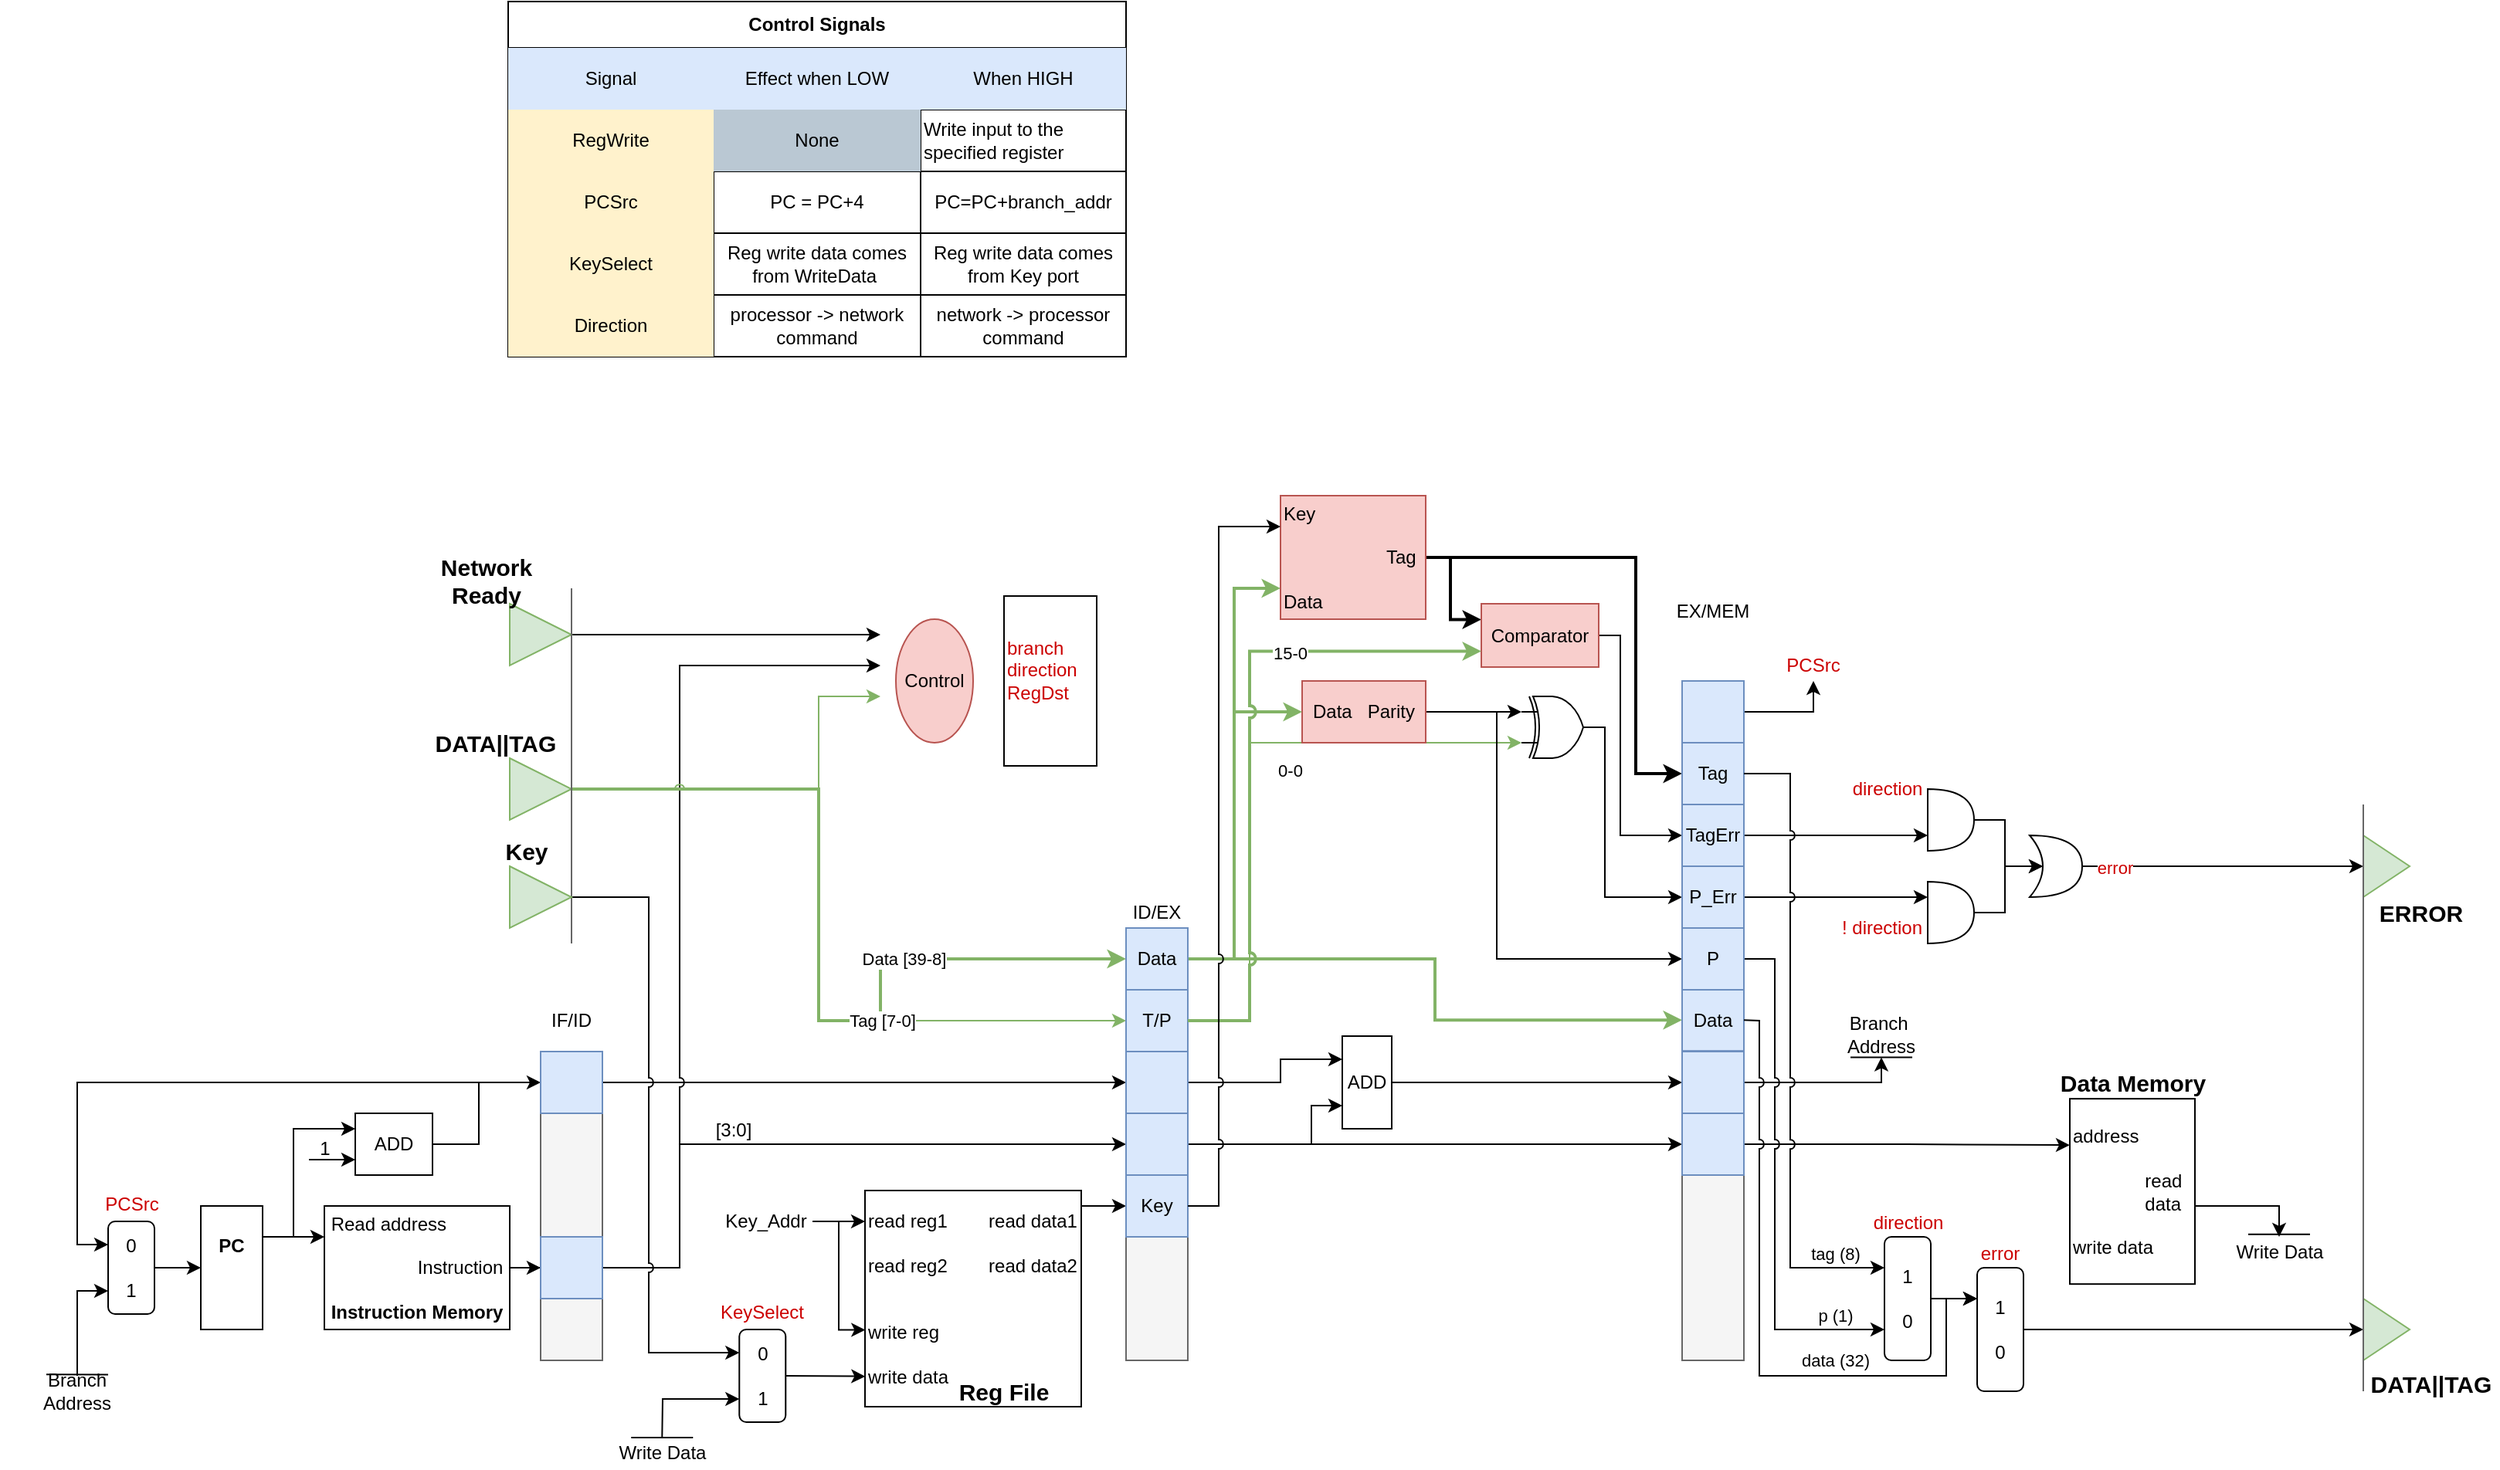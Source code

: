 <mxfile version="14.6.1" type="device"><diagram name="Page-1" id="74e2e168-ea6b-b213-b513-2b3c1d86103e"><mxGraphModel dx="2434" dy="1140" grid="1" gridSize="10" guides="1" tooltips="1" connect="1" arrows="1" fold="1" page="1" pageScale="1" pageWidth="1654" pageHeight="1169" background="#ffffff" math="0" shadow="0"><root><mxCell id="0"/><mxCell id="1" parent="0"/><mxCell id="Qz7bdWwAVYigRdBkFdGd-472" value="" style="rounded=0;whiteSpace=wrap;html=1;fillColor=#f5f5f5;strokeColor=#666666;fontColor=#333333;" parent="1" vertex="1"><mxGeometry x="-561" y="560" width="40" height="440" as="geometry"/></mxCell><mxCell id="Qz7bdWwAVYigRdBkFdGd-471" value="" style="rounded=0;whiteSpace=wrap;html=1;fillColor=#f5f5f5;strokeColor=#666666;fontColor=#333333;" parent="1" vertex="1"><mxGeometry x="-921" y="720" width="40" height="280" as="geometry"/></mxCell><mxCell id="6q1xAT7e-KM2-TRKY-lN-80" value="" style="endArrow=classic;html=1;entryX=0;entryY=0.75;entryDx=0;entryDy=0;rounded=0;exitX=1;exitY=0.5;exitDx=0;exitDy=0;jumpStyle=arc;edgeStyle=elbowEdgeStyle;" parent="1" source="Qz7bdWwAVYigRdBkFdGd-11" target="Qz7bdWwAVYigRdBkFdGd-64" edge="1"><mxGeometry width="50" height="50" relative="1" as="geometry"><mxPoint x="-900.08" y="1049.52" as="sourcePoint"/><mxPoint x="-498.882" y="500.92" as="targetPoint"/><Array as="points"><mxPoint x="-801" y="840"/></Array></mxGeometry></mxCell><mxCell id="Qz7bdWwAVYigRdBkFdGd-123" style="edgeStyle=none;rounded=0;jumpStyle=none;orthogonalLoop=1;jettySize=auto;html=1;entryX=0;entryY=0.5;entryDx=0;entryDy=0;strokeWidth=1;" parent="1" source="Qz7bdWwAVYigRdBkFdGd-11" target="Qz7bdWwAVYigRdBkFdGd-15" edge="1"><mxGeometry relative="1" as="geometry"><mxPoint x="-721" y="860" as="targetPoint"/></mxGeometry></mxCell><mxCell id="Qz7bdWwAVYigRdBkFdGd-122" style="edgeStyle=elbowEdgeStyle;rounded=0;jumpStyle=arc;orthogonalLoop=1;jettySize=auto;html=1;entryX=0;entryY=0.5;entryDx=0;entryDy=0;strokeWidth=2;exitX=1;exitY=0.5;exitDx=0;exitDy=0;fillColor=#d5e8d4;strokeColor=#82b366;" parent="1" source="Qz7bdWwAVYigRdBkFdGd-69" target="Qz7bdWwAVYigRdBkFdGd-121" edge="1"><mxGeometry relative="1" as="geometry"><Array as="points"><mxPoint x="-721" y="760"/></Array></mxGeometry></mxCell><mxCell id="Qz7bdWwAVYigRdBkFdGd-112" value="" style="rounded=0;whiteSpace=wrap;html=1;fillColor=#f5f5f5;strokeColor=#666666;fontColor=#333333;" parent="1" vertex="1"><mxGeometry x="-1300" y="800" width="40" height="200" as="geometry"/></mxCell><mxCell id="Qz7bdWwAVYigRdBkFdGd-50" style="rounded=0;orthogonalLoop=1;jettySize=auto;html=1;strokeWidth=1;entryX=0;entryY=0.75;entryDx=0;entryDy=0;entryPerimeter=0;edgeStyle=elbowEdgeStyle;exitX=1;exitY=0.5;exitDx=0;exitDy=0;fillColor=#d5e8d4;strokeColor=#82b366;" parent="1" source="Qz7bdWwAVYigRdBkFdGd-68" target="X4M5kiGfj8G9DCbS5m-O-1" edge="1"><mxGeometry relative="1" as="geometry"><mxPoint x="-901" y="540" as="sourcePoint"/><mxPoint x="-671" y="680" as="targetPoint"/><Array as="points"><mxPoint x="-841" y="710"/><mxPoint x="-781" y="710"/></Array></mxGeometry></mxCell><mxCell id="Qz7bdWwAVYigRdBkFdGd-59" value="0-0" style="edgeLabel;html=1;align=center;verticalAlign=middle;resizable=0;points=[];" parent="Qz7bdWwAVYigRdBkFdGd-50" vertex="1" connectable="0"><mxGeometry x="-0.06" y="-1" relative="1" as="geometry"><mxPoint x="25" y="-16" as="offset"/></mxGeometry></mxCell><mxCell id="6q1xAT7e-KM2-TRKY-lN-1" value="&lt;b&gt;PC&lt;br&gt;&lt;/b&gt;&lt;br&gt;&lt;br&gt;" style="rounded=0;whiteSpace=wrap;html=1;" parent="1" vertex="1"><mxGeometry x="-1520" y="900" width="40" height="80" as="geometry"/></mxCell><mxCell id="OQF8yWpYjCovLzbitYyB-6" style="edgeStyle=orthogonalEdgeStyle;rounded=0;orthogonalLoop=1;jettySize=auto;html=1;entryX=0;entryY=0.5;entryDx=0;entryDy=0;" parent="1" source="6q1xAT7e-KM2-TRKY-lN-2" target="Qz7bdWwAVYigRdBkFdGd-5" edge="1"><mxGeometry relative="1" as="geometry"><mxPoint x="-1320" y="950" as="targetPoint"/></mxGeometry></mxCell><mxCell id="6q1xAT7e-KM2-TRKY-lN-2" value="&lt;div style=&quot;text-align: left&quot;&gt;&lt;span&gt;Read address&lt;/span&gt;&lt;/div&gt;&lt;div style=&quot;text-align: left&quot;&gt;&lt;br&gt;&lt;/div&gt;&lt;div style=&quot;text-align: right&quot;&gt;&lt;span&gt;Instruction&lt;/span&gt;&lt;/div&gt;&lt;div style=&quot;text-align: right&quot;&gt;&lt;br&gt;&lt;/div&gt;&lt;div style=&quot;text-align: left&quot;&gt;&lt;span&gt;&lt;b&gt;Instruction Memory&lt;/b&gt;&lt;/span&gt;&lt;/div&gt;" style="rounded=0;whiteSpace=wrap;html=1;" parent="1" vertex="1"><mxGeometry x="-1440" y="900" width="120" height="80" as="geometry"/></mxCell><mxCell id="6q1xAT7e-KM2-TRKY-lN-3" value="" style="endArrow=classic;html=1;exitX=1;exitY=0.25;exitDx=0;exitDy=0;entryX=0;entryY=0.25;entryDx=0;entryDy=0;" parent="1" source="6q1xAT7e-KM2-TRKY-lN-1" target="6q1xAT7e-KM2-TRKY-lN-2" edge="1"><mxGeometry width="50" height="50" relative="1" as="geometry"><mxPoint x="-1320" y="990" as="sourcePoint"/><mxPoint x="-1270" y="940" as="targetPoint"/></mxGeometry></mxCell><mxCell id="6q1xAT7e-KM2-TRKY-lN-13" value="&lt;div&gt;&lt;span&gt;read reg1&amp;nbsp; &amp;nbsp; &amp;nbsp; &amp;nbsp; read data1&lt;/span&gt;&lt;/div&gt;&lt;div&gt;&lt;span&gt;&lt;br&gt;&lt;/span&gt;&lt;/div&gt;&lt;div&gt;&lt;span&gt;read reg2&amp;nbsp; &amp;nbsp; &amp;nbsp; &amp;nbsp; read data2&lt;/span&gt;&lt;/div&gt;&lt;div&gt;&lt;span&gt;&lt;br&gt;&lt;/span&gt;&lt;/div&gt;&lt;div style=&quot;text-align: right&quot;&gt;&lt;br&gt;&lt;/div&gt;&lt;div&gt;&lt;span&gt;write reg&lt;/span&gt;&lt;/div&gt;&lt;div&gt;&lt;span&gt;&lt;br&gt;&lt;/span&gt;&lt;/div&gt;write data" style="rounded=0;whiteSpace=wrap;html=1;align=left;" parent="1" vertex="1"><mxGeometry x="-1090" y="890" width="140" height="140" as="geometry"/></mxCell><mxCell id="6q1xAT7e-KM2-TRKY-lN-38" value="&lt;div&gt;&lt;span&gt;address&lt;/span&gt;&lt;/div&gt;&lt;div&gt;&lt;span&gt;&lt;br&gt;&lt;/span&gt;&lt;/div&gt;&lt;div&gt;&lt;span&gt;&amp;nbsp; &amp;nbsp; &amp;nbsp; &amp;nbsp; &amp;nbsp; &amp;nbsp; &amp;nbsp; read&lt;/span&gt;&lt;/div&gt;&lt;div&gt;&lt;span&gt;&amp;nbsp; &amp;nbsp; &amp;nbsp; &amp;nbsp; &amp;nbsp; &amp;nbsp; &amp;nbsp; data&lt;/span&gt;&lt;/div&gt;&lt;div style=&quot;text-align: right&quot;&gt;&lt;br&gt;&lt;/div&gt;&lt;div&gt;&lt;span&gt;write data&lt;/span&gt;&lt;/div&gt;" style="rounded=0;whiteSpace=wrap;html=1;align=left;" parent="1" vertex="1"><mxGeometry x="-310" y="830.58" width="81" height="120" as="geometry"/></mxCell><mxCell id="6q1xAT7e-KM2-TRKY-lN-51" value="" style="endArrow=classic;html=1;entryX=0;entryY=0.25;entryDx=0;entryDy=0;exitX=1;exitY=0.5;exitDx=0;exitDy=0;rounded=0;edgeStyle=elbowEdgeStyle;" parent="1" source="Qz7bdWwAVYigRdBkFdGd-15" target="6q1xAT7e-KM2-TRKY-lN-38" edge="1"><mxGeometry width="50" height="50" relative="1" as="geometry"><mxPoint x="-521" y="891" as="sourcePoint"/><mxPoint x="-390" y="980" as="targetPoint"/><Array as="points"/></mxGeometry></mxCell><mxCell id="6q1xAT7e-KM2-TRKY-lN-56" value="&lt;font style=&quot;font-size: 15px&quot;&gt;&lt;b&gt;Reg File&lt;/b&gt;&lt;/font&gt;" style="text;html=1;strokeColor=none;fillColor=none;align=center;verticalAlign=middle;whiteSpace=wrap;rounded=0;" parent="1" vertex="1"><mxGeometry x="-1040" y="1010" width="80" height="20" as="geometry"/></mxCell><mxCell id="6q1xAT7e-KM2-TRKY-lN-57" value="&lt;font style=&quot;font-size: 15px&quot;&gt;&lt;b&gt;Data Memory&lt;/b&gt;&lt;/font&gt;" style="text;html=1;strokeColor=none;fillColor=none;align=center;verticalAlign=middle;whiteSpace=wrap;rounded=0;" parent="1" vertex="1"><mxGeometry x="-329.5" y="809.58" width="120" height="20" as="geometry"/></mxCell><mxCell id="6q1xAT7e-KM2-TRKY-lN-79" value="" style="endArrow=classic;html=1;entryX=0;entryY=0.25;entryDx=0;entryDy=0;exitX=1;exitY=0.25;exitDx=0;exitDy=0;rounded=0;" parent="1" source="6q1xAT7e-KM2-TRKY-lN-1" target="Qz7bdWwAVYigRdBkFdGd-65" edge="1"><mxGeometry width="50" height="50" relative="1" as="geometry"><mxPoint x="-1460" y="480" as="sourcePoint"/><mxPoint x="-574.992" y="264.078" as="targetPoint"/><Array as="points"><mxPoint x="-1460" y="920"/><mxPoint x="-1460" y="850"/></Array></mxGeometry></mxCell><mxCell id="6q1xAT7e-KM2-TRKY-lN-84" value="" style="endArrow=classic;html=1;entryX=0.5;entryY=1;entryDx=0;entryDy=0;exitX=1;exitY=0.5;exitDx=0;exitDy=0;rounded=0;edgeStyle=elbowEdgeStyle;" parent="1" source="Qz7bdWwAVYigRdBkFdGd-14" target="k0A_4YkUhH9i3NWK06eN-16" edge="1"><mxGeometry width="50" height="50" relative="1" as="geometry"><mxPoint x="-520.84" y="574.96" as="sourcePoint"/><mxPoint x="-399" y="579.58" as="targetPoint"/><Array as="points"><mxPoint x="-476" y="570"/></Array></mxGeometry></mxCell><mxCell id="6q1xAT7e-KM2-TRKY-lN-95" value="" style="endArrow=classic;html=1;exitX=1;exitY=0.5;exitDx=0;exitDy=0;rounded=0;strokeWidth=1;edgeStyle=elbowEdgeStyle;entryX=0;entryY=0.5;entryDx=0;entryDy=0;" parent="1" source="Qz7bdWwAVYigRdBkFdGd-5" target="Qz7bdWwAVYigRdBkFdGd-11" edge="1"><mxGeometry width="50" height="50" relative="1" as="geometry"><mxPoint x="-1300" y="950" as="sourcePoint"/><mxPoint x="-990" y="850" as="targetPoint"/><Array as="points"><mxPoint x="-1210" y="900"/></Array></mxGeometry></mxCell><mxCell id="6q1xAT7e-KM2-TRKY-lN-102" value="[3:0]" style="text;html=1;strokeColor=none;fillColor=none;align=center;verticalAlign=middle;whiteSpace=wrap;rounded=0;" parent="1" vertex="1"><mxGeometry x="-1195" y="840.58" width="40" height="20" as="geometry"/></mxCell><mxCell id="OQF8yWpYjCovLzbitYyB-7" value="IF/ID" style="text;html=1;strokeColor=none;fillColor=none;align=center;verticalAlign=middle;whiteSpace=wrap;rounded=0;" parent="1" vertex="1"><mxGeometry x="-1300" y="769.58" width="40" height="20" as="geometry"/></mxCell><mxCell id="OQF8yWpYjCovLzbitYyB-9" value="ID/EX" style="text;html=1;strokeColor=none;fillColor=none;align=center;verticalAlign=middle;whiteSpace=wrap;rounded=0;" parent="1" vertex="1"><mxGeometry x="-921" y="700" width="40" height="20" as="geometry"/></mxCell><mxCell id="OQF8yWpYjCovLzbitYyB-10" value="" style="endArrow=classic;html=1;entryX=0;entryY=0.5;entryDx=0;entryDy=0;rounded=0;edgeStyle=elbowEdgeStyle;" parent="1" target="Qz7bdWwAVYigRdBkFdGd-8" edge="1"><mxGeometry width="50" height="50" relative="1" as="geometry"><mxPoint x="-950" y="900" as="sourcePoint"/><mxPoint x="-900" y="852.08" as="targetPoint"/><Array as="points"><mxPoint x="-941" y="900"/></Array></mxGeometry></mxCell><mxCell id="OQF8yWpYjCovLzbitYyB-30" value="EX/MEM" style="text;html=1;strokeColor=none;fillColor=none;align=center;verticalAlign=middle;whiteSpace=wrap;rounded=0;" parent="1" vertex="1"><mxGeometry x="-561" y="505" width="40" height="20" as="geometry"/></mxCell><mxCell id="k0A_4YkUhH9i3NWK06eN-3" style="edgeStyle=orthogonalEdgeStyle;rounded=0;orthogonalLoop=1;jettySize=auto;html=1;exitX=1;exitY=0.5;exitDx=0;exitDy=0;entryX=0;entryY=0.5;entryDx=0;entryDy=0;" parent="1" source="k0A_4YkUhH9i3NWK06eN-1" target="6q1xAT7e-KM2-TRKY-lN-1" edge="1"><mxGeometry relative="1" as="geometry"/></mxCell><mxCell id="k0A_4YkUhH9i3NWK06eN-1" value="&lt;div&gt;&lt;span&gt;0&lt;/span&gt;&lt;/div&gt;&lt;div&gt;&lt;br&gt;&lt;/div&gt;&lt;div&gt;&lt;span&gt;1&lt;/span&gt;&lt;/div&gt;" style="rounded=1;whiteSpace=wrap;html=1;align=center;" parent="1" vertex="1"><mxGeometry x="-1580" y="910" width="30" height="60" as="geometry"/></mxCell><mxCell id="k0A_4YkUhH9i3NWK06eN-2" value="&lt;font color=&quot;#cc0000&quot;&gt;PCSrc&lt;/font&gt;" style="text;html=1;strokeColor=none;fillColor=none;align=center;verticalAlign=middle;whiteSpace=wrap;rounded=0;" parent="1" vertex="1"><mxGeometry x="-1592.5" y="889.31" width="55" height="20" as="geometry"/></mxCell><mxCell id="k0A_4YkUhH9i3NWK06eN-8" value="1" style="text;html=1;align=center;verticalAlign=middle;resizable=0;points=[];autosize=1;" parent="1" vertex="1"><mxGeometry x="-1450" y="853" width="20" height="20" as="geometry"/></mxCell><mxCell id="k0A_4YkUhH9i3NWK06eN-9" value="" style="endArrow=classic;html=1;entryX=0;entryY=0.75;entryDx=0;entryDy=0;" parent="1" target="Qz7bdWwAVYigRdBkFdGd-65" edge="1"><mxGeometry width="50" height="50" relative="1" as="geometry"><mxPoint x="-1450" y="870" as="sourcePoint"/><mxPoint x="-1446.132" y="820.845" as="targetPoint"/></mxGeometry></mxCell><mxCell id="k0A_4YkUhH9i3NWK06eN-11" value="" style="endArrow=classic;html=1;exitX=1;exitY=0.5;exitDx=0;exitDy=0;entryX=0;entryY=0.5;entryDx=0;entryDy=0;rounded=0;edgeStyle=elbowEdgeStyle;" parent="1" source="Qz7bdWwAVYigRdBkFdGd-65" target="Qz7bdWwAVYigRdBkFdGd-2" edge="1"><mxGeometry width="50" height="50" relative="1" as="geometry"><mxPoint x="-1360.175" y="764.7" as="sourcePoint"/><mxPoint x="-1321.56" y="819.44" as="targetPoint"/><Array as="points"><mxPoint x="-1340" y="820"/></Array></mxGeometry></mxCell><mxCell id="k0A_4YkUhH9i3NWK06eN-12" value="" style="endArrow=classic;html=1;exitX=1;exitY=0.5;exitDx=0;exitDy=0;entryX=0;entryY=0.5;entryDx=0;entryDy=0;" parent="1" source="Qz7bdWwAVYigRdBkFdGd-2" target="Qz7bdWwAVYigRdBkFdGd-7" edge="1"><mxGeometry width="50" height="50" relative="1" as="geometry"><mxPoint x="-1298.0" y="819.12" as="sourcePoint"/><mxPoint x="-901.32" y="819.12" as="targetPoint"/></mxGeometry></mxCell><mxCell id="k0A_4YkUhH9i3NWK06eN-14" value="" style="endArrow=classic;html=1;exitX=1;exitY=0.5;exitDx=0;exitDy=0;entryX=0;entryY=0.25;entryDx=0;entryDy=0;rounded=0;edgeStyle=elbowEdgeStyle;" parent="1" source="Qz7bdWwAVYigRdBkFdGd-7" target="Qz7bdWwAVYigRdBkFdGd-64" edge="1"><mxGeometry width="50" height="50" relative="1" as="geometry"><mxPoint x="-896.56" y="818.16" as="sourcePoint"/><mxPoint x="-621" y="790" as="targetPoint"/><Array as="points"><mxPoint x="-821" y="804"/><mxPoint x="-861" y="810"/></Array></mxGeometry></mxCell><mxCell id="k0A_4YkUhH9i3NWK06eN-15" value="" style="endArrow=classic;html=1;entryX=0;entryY=0.5;entryDx=0;entryDy=0;exitX=1;exitY=0.5;exitDx=0;exitDy=0;rounded=0;edgeStyle=elbowEdgeStyle;" parent="1" source="Qz7bdWwAVYigRdBkFdGd-64" target="Qz7bdWwAVYigRdBkFdGd-13" edge="1"><mxGeometry width="50" height="50" relative="1" as="geometry"><mxPoint x="-671" y="840" as="sourcePoint"/><mxPoint x="-546.56" y="818.16" as="targetPoint"/><Array as="points"><mxPoint x="-621" y="810"/></Array></mxGeometry></mxCell><mxCell id="k0A_4YkUhH9i3NWK06eN-16" value="&lt;font color=&quot;#cc0000&quot;&gt;PCSrc&lt;/font&gt;" style="text;html=1;strokeColor=none;fillColor=none;align=center;verticalAlign=middle;whiteSpace=wrap;rounded=0;" parent="1" vertex="1"><mxGeometry x="-506" y="540" width="60" height="20" as="geometry"/></mxCell><mxCell id="k0A_4YkUhH9i3NWK06eN-18" value="" style="endArrow=classic;html=1;exitX=1;exitY=0.5;exitDx=0;exitDy=0;rounded=0;entryX=0;entryY=0.25;entryDx=0;entryDy=0;" parent="1" source="Qz7bdWwAVYigRdBkFdGd-65" target="k0A_4YkUhH9i3NWK06eN-1" edge="1"><mxGeometry width="50" height="50" relative="1" as="geometry"><mxPoint x="-1360.442" y="764.869" as="sourcePoint"/><mxPoint x="-1050" y="620" as="targetPoint"/><Array as="points"><mxPoint x="-1340" y="860"/><mxPoint x="-1340" y="820"/><mxPoint x="-1600" y="820"/><mxPoint x="-1600" y="925"/></Array></mxGeometry></mxCell><mxCell id="Qz7bdWwAVYigRdBkFdGd-2" value="" style="whiteSpace=wrap;html=1;aspect=fixed;fillColor=#dae8fc;strokeColor=#6c8ebf;" parent="1" vertex="1"><mxGeometry x="-1300" y="800" width="40" height="40" as="geometry"/></mxCell><mxCell id="Qz7bdWwAVYigRdBkFdGd-118" style="edgeStyle=elbowEdgeStyle;rounded=0;jumpStyle=arc;orthogonalLoop=1;jettySize=auto;html=1;strokeWidth=1;" parent="1" source="Qz7bdWwAVYigRdBkFdGd-5" edge="1"><mxGeometry relative="1" as="geometry"><mxPoint x="-1080" y="550" as="targetPoint"/><Array as="points"><mxPoint x="-1210" y="740"/></Array></mxGeometry></mxCell><mxCell id="Qz7bdWwAVYigRdBkFdGd-5" value="" style="whiteSpace=wrap;html=1;aspect=fixed;fillColor=#dae8fc;strokeColor=#6c8ebf;" parent="1" vertex="1"><mxGeometry x="-1300" y="920" width="40" height="40" as="geometry"/></mxCell><mxCell id="Qz7bdWwAVYigRdBkFdGd-7" value="" style="whiteSpace=wrap;html=1;aspect=fixed;fillColor=#dae8fc;strokeColor=#6c8ebf;" parent="1" vertex="1"><mxGeometry x="-921" y="800" width="40" height="40" as="geometry"/></mxCell><mxCell id="Qz7bdWwAVYigRdBkFdGd-8" value="Key" style="whiteSpace=wrap;html=1;aspect=fixed;fillColor=#dae8fc;strokeColor=#6c8ebf;" parent="1" vertex="1"><mxGeometry x="-921" y="880" width="40" height="40" as="geometry"/></mxCell><mxCell id="Qz7bdWwAVYigRdBkFdGd-11" value="" style="whiteSpace=wrap;html=1;aspect=fixed;fillColor=#dae8fc;strokeColor=#6c8ebf;" parent="1" vertex="1"><mxGeometry x="-921" y="840" width="40" height="40" as="geometry"/></mxCell><mxCell id="Qz7bdWwAVYigRdBkFdGd-73" style="edgeStyle=elbowEdgeStyle;rounded=0;jumpStyle=arc;orthogonalLoop=1;jettySize=auto;html=1;strokeWidth=1;entryX=0.5;entryY=1;entryDx=0;entryDy=0;exitX=1;exitY=0.5;exitDx=0;exitDy=0;" parent="1" source="Qz7bdWwAVYigRdBkFdGd-13" target="Qz7bdWwAVYigRdBkFdGd-74" edge="1"><mxGeometry relative="1" as="geometry"><mxPoint x="-451" y="800" as="targetPoint"/><Array as="points"><mxPoint x="-432" y="820"/><mxPoint x="-432" y="810"/></Array></mxGeometry></mxCell><mxCell id="Qz7bdWwAVYigRdBkFdGd-13" value="" style="whiteSpace=wrap;html=1;aspect=fixed;fillColor=#dae8fc;strokeColor=#6c8ebf;" parent="1" vertex="1"><mxGeometry x="-561" y="800" width="40" height="40" as="geometry"/></mxCell><mxCell id="Qz7bdWwAVYigRdBkFdGd-14" value="" style="whiteSpace=wrap;html=1;aspect=fixed;fillColor=#dae8fc;strokeColor=#6c8ebf;" parent="1" vertex="1"><mxGeometry x="-561" y="560" width="40" height="40" as="geometry"/></mxCell><mxCell id="Qz7bdWwAVYigRdBkFdGd-15" value="" style="whiteSpace=wrap;html=1;aspect=fixed;fillColor=#dae8fc;strokeColor=#6c8ebf;" parent="1" vertex="1"><mxGeometry x="-561" y="840" width="40" height="40" as="geometry"/></mxCell><mxCell id="Qz7bdWwAVYigRdBkFdGd-152" style="edgeStyle=elbowEdgeStyle;rounded=0;jumpStyle=none;orthogonalLoop=1;jettySize=auto;html=1;entryX=0.5;entryY=0;entryDx=0;entryDy=0;strokeWidth=1;elbow=vertical;exitX=1;exitY=0.5;exitDx=0;exitDy=0;" parent="1" source="6q1xAT7e-KM2-TRKY-lN-38" target="Qz7bdWwAVYigRdBkFdGd-151" edge="1"><mxGeometry relative="1" as="geometry"><mxPoint x="-160.0" y="900.58" as="sourcePoint"/><Array as="points"><mxPoint x="-140" y="900"/></Array></mxGeometry></mxCell><mxCell id="Qz7bdWwAVYigRdBkFdGd-28" style="edgeStyle=orthogonalEdgeStyle;rounded=0;orthogonalLoop=1;jettySize=auto;html=1;entryX=0;entryY=0.5;entryDx=0;entryDy=0;fillColor=#d5e8d4;strokeColor=#82b366;strokeWidth=2;exitX=1;exitY=0.5;exitDx=0;exitDy=0;" parent="1" source="Qz7bdWwAVYigRdBkFdGd-25" target="Qz7bdWwAVYigRdBkFdGd-69" edge="1"><mxGeometry relative="1" as="geometry"><mxPoint x="-1110" y="730" as="sourcePoint"/><Array as="points"><mxPoint x="-1120" y="630"/><mxPoint x="-1120" y="780"/><mxPoint x="-1080" y="780"/><mxPoint x="-1080" y="740"/></Array></mxGeometry></mxCell><mxCell id="Qz7bdWwAVYigRdBkFdGd-32" value="Data [39-8]" style="edgeLabel;html=1;align=center;verticalAlign=middle;resizable=0;points=[];" parent="Qz7bdWwAVYigRdBkFdGd-28" vertex="1" connectable="0"><mxGeometry x="0.576" y="-2" relative="1" as="geometry"><mxPoint x="-28" y="-2" as="offset"/></mxGeometry></mxCell><mxCell id="Qz7bdWwAVYigRdBkFdGd-29" style="edgeStyle=orthogonalEdgeStyle;rounded=0;orthogonalLoop=1;jettySize=auto;html=1;entryX=0;entryY=0.5;entryDx=0;entryDy=0;fillColor=#d5e8d4;strokeColor=#82b366;strokeWidth=1;exitX=1;exitY=0.5;exitDx=0;exitDy=0;" parent="1" source="Qz7bdWwAVYigRdBkFdGd-25" target="Qz7bdWwAVYigRdBkFdGd-68" edge="1"><mxGeometry relative="1" as="geometry"><mxPoint x="-1100" y="800" as="sourcePoint"/><Array as="points"><mxPoint x="-1120" y="630"/><mxPoint x="-1120" y="780"/></Array></mxGeometry></mxCell><mxCell id="Qz7bdWwAVYigRdBkFdGd-33" value="Tag [7-0]" style="edgeLabel;html=1;align=center;verticalAlign=middle;resizable=0;points=[];" parent="Qz7bdWwAVYigRdBkFdGd-29" vertex="1" connectable="0"><mxGeometry x="0.434" y="3" relative="1" as="geometry"><mxPoint x="-14" y="3" as="offset"/></mxGeometry></mxCell><mxCell id="Qz7bdWwAVYigRdBkFdGd-116" style="edgeStyle=elbowEdgeStyle;rounded=0;jumpStyle=arc;orthogonalLoop=1;jettySize=auto;html=1;strokeWidth=1;fillColor=#d5e8d4;strokeColor=#82b366;" parent="1" source="Qz7bdWwAVYigRdBkFdGd-25" edge="1"><mxGeometry relative="1" as="geometry"><mxPoint x="-1080" y="570" as="targetPoint"/><Array as="points"><mxPoint x="-1120" y="600"/></Array></mxGeometry></mxCell><mxCell id="Qz7bdWwAVYigRdBkFdGd-25" value="" style="triangle;whiteSpace=wrap;html=1;fillColor=#d5e8d4;strokeColor=#82b366;" parent="1" vertex="1"><mxGeometry x="-1320" y="610" width="40" height="40" as="geometry"/></mxCell><mxCell id="Qz7bdWwAVYigRdBkFdGd-26" value="&lt;font style=&quot;font-size: 15px&quot;&gt;&lt;b&gt;DATA||TAG&lt;/b&gt;&lt;/font&gt;" style="text;html=1;strokeColor=none;fillColor=none;align=center;verticalAlign=middle;whiteSpace=wrap;rounded=0;" parent="1" vertex="1"><mxGeometry x="-1380" y="590" width="102.29" height="20" as="geometry"/></mxCell><mxCell id="Qz7bdWwAVYigRdBkFdGd-35" value="&lt;font style=&quot;font-size: 15px&quot;&gt;&lt;b&gt;ERROR&lt;/b&gt;&lt;/font&gt;" style="text;html=1;strokeColor=none;fillColor=none;align=center;verticalAlign=middle;whiteSpace=wrap;rounded=0;" parent="1" vertex="1"><mxGeometry x="-120" y="700.0" width="75" height="20" as="geometry"/></mxCell><mxCell id="Qz7bdWwAVYigRdBkFdGd-51" style="edgeStyle=elbowEdgeStyle;rounded=0;orthogonalLoop=1;jettySize=auto;html=1;entryX=0;entryY=0.25;entryDx=0;entryDy=0;entryPerimeter=0;strokeWidth=1;exitX=1;exitY=0.5;exitDx=0;exitDy=0;" parent="1" source="Qz7bdWwAVYigRdBkFdGd-43" target="X4M5kiGfj8G9DCbS5m-O-1" edge="1"><mxGeometry relative="1" as="geometry"><Array as="points"><mxPoint x="-681" y="600"/></Array></mxGeometry></mxCell><mxCell id="Qz7bdWwAVYigRdBkFdGd-141" style="rounded=0;jumpStyle=none;orthogonalLoop=1;jettySize=auto;html=1;entryX=0;entryY=0.5;entryDx=0;entryDy=0;strokeWidth=1;exitX=1;exitY=0.5;exitDx=0;exitDy=0;" parent="1" source="Qz7bdWwAVYigRdBkFdGd-43" target="Qz7bdWwAVYigRdBkFdGd-140" edge="1"><mxGeometry relative="1" as="geometry"><Array as="points"><mxPoint x="-681" y="580"/><mxPoint x="-681" y="740"/></Array></mxGeometry></mxCell><mxCell id="Qz7bdWwAVYigRdBkFdGd-43" value="Data&amp;nbsp; &amp;nbsp;Parity" style="rounded=0;whiteSpace=wrap;html=1;fillColor=#f8cecc;strokeColor=#b85450;" parent="1" vertex="1"><mxGeometry x="-807" y="560" width="80" height="40" as="geometry"/></mxCell><mxCell id="Qz7bdWwAVYigRdBkFdGd-46" style="rounded=0;orthogonalLoop=1;jettySize=auto;html=1;entryX=0;entryY=0.75;entryDx=0;entryDy=0;strokeWidth=2;edgeStyle=elbowEdgeStyle;exitX=1;exitY=0.5;exitDx=0;exitDy=0;fillColor=#d5e8d4;strokeColor=#82b366;" parent="1" source="Qz7bdWwAVYigRdBkFdGd-69" target="Qz7bdWwAVYigRdBkFdGd-52" edge="1"><mxGeometry relative="1" as="geometry"><mxPoint x="-901" y="500" as="sourcePoint"/><mxPoint x="-781" y="441.93" as="targetPoint"/><Array as="points"><mxPoint x="-851" y="620"/></Array></mxGeometry></mxCell><mxCell id="Qz7bdWwAVYigRdBkFdGd-63" style="edgeStyle=elbowEdgeStyle;rounded=0;jumpStyle=arc;orthogonalLoop=1;jettySize=auto;html=1;entryX=0;entryY=0.5;entryDx=0;entryDy=0;strokeWidth=1;exitX=1;exitY=0.5;exitDx=0;exitDy=0;exitPerimeter=0;" parent="1" source="X4M5kiGfj8G9DCbS5m-O-1" target="Qz7bdWwAVYigRdBkFdGd-60" edge="1"><mxGeometry relative="1" as="geometry"><Array as="points"><mxPoint x="-611" y="650"/></Array><mxPoint x="-621.0" y="620" as="sourcePoint"/></mxGeometry></mxCell><mxCell id="Qz7bdWwAVYigRdBkFdGd-57" style="edgeStyle=elbowEdgeStyle;rounded=0;orthogonalLoop=1;jettySize=auto;html=1;entryX=0;entryY=0.25;entryDx=0;entryDy=0;strokeWidth=2;exitX=1;exitY=0.5;exitDx=0;exitDy=0;" parent="1" source="Qz7bdWwAVYigRdBkFdGd-52" target="Qz7bdWwAVYigRdBkFdGd-55" edge="1"><mxGeometry relative="1" as="geometry"><Array as="points"><mxPoint x="-711" y="500"/></Array></mxGeometry></mxCell><mxCell id="Qz7bdWwAVYigRdBkFdGd-89" style="rounded=0;jumpStyle=arc;orthogonalLoop=1;jettySize=auto;elbow=vertical;html=1;entryX=0;entryY=0.5;entryDx=0;entryDy=0;strokeWidth=2;exitX=1;exitY=0.5;exitDx=0;exitDy=0;" parent="1" source="Qz7bdWwAVYigRdBkFdGd-52" target="Qz7bdWwAVYigRdBkFdGd-88" edge="1"><mxGeometry relative="1" as="geometry"><Array as="points"><mxPoint x="-591" y="480"/><mxPoint x="-591" y="620"/></Array></mxGeometry></mxCell><mxCell id="Qz7bdWwAVYigRdBkFdGd-52" value="&lt;div&gt;&lt;span&gt;Key&lt;/span&gt;&lt;/div&gt;&lt;div&gt;&lt;br&gt;&lt;/div&gt;&lt;div&gt;&amp;nbsp; &amp;nbsp; &amp;nbsp; &amp;nbsp; &amp;nbsp; &amp;nbsp; &amp;nbsp; &amp;nbsp; &amp;nbsp; &amp;nbsp; Tag&lt;/div&gt;&lt;div&gt;&lt;br&gt;&lt;/div&gt;&lt;div&gt;Data&lt;/div&gt;" style="rounded=0;whiteSpace=wrap;html=1;fillColor=#f8cecc;strokeColor=#b85450;align=left;" parent="1" vertex="1"><mxGeometry x="-821" y="440" width="94" height="80" as="geometry"/></mxCell><mxCell id="Qz7bdWwAVYigRdBkFdGd-62" style="edgeStyle=elbowEdgeStyle;rounded=0;jumpStyle=arc;orthogonalLoop=1;jettySize=auto;html=1;entryX=0;entryY=0.5;entryDx=0;entryDy=0;strokeWidth=1;" parent="1" source="Qz7bdWwAVYigRdBkFdGd-55" target="Qz7bdWwAVYigRdBkFdGd-61" edge="1"><mxGeometry relative="1" as="geometry"><Array as="points"><mxPoint x="-601" y="590"/></Array></mxGeometry></mxCell><mxCell id="Qz7bdWwAVYigRdBkFdGd-55" value="Comparator" style="rounded=0;whiteSpace=wrap;html=1;fillColor=#f8cecc;strokeColor=#b85450;" parent="1" vertex="1"><mxGeometry x="-691" y="510" width="76" height="41" as="geometry"/></mxCell><mxCell id="Qz7bdWwAVYigRdBkFdGd-47" style="rounded=0;orthogonalLoop=1;jettySize=auto;html=1;entryX=0;entryY=0.5;entryDx=0;entryDy=0;strokeWidth=2;exitX=1;exitY=0.5;exitDx=0;exitDy=0;edgeStyle=elbowEdgeStyle;jumpStyle=none;fillColor=#d5e8d4;strokeColor=#82b366;" parent="1" source="Qz7bdWwAVYigRdBkFdGd-69" target="Qz7bdWwAVYigRdBkFdGd-43" edge="1"><mxGeometry relative="1" as="geometry"><mxPoint x="-901" y="500" as="sourcePoint"/><Array as="points"><mxPoint x="-851" y="660"/></Array></mxGeometry></mxCell><mxCell id="Qz7bdWwAVYigRdBkFdGd-99" style="edgeStyle=elbowEdgeStyle;rounded=0;jumpStyle=arc;orthogonalLoop=1;jettySize=auto;html=1;entryX=0;entryY=0.25;entryDx=0;entryDy=0;entryPerimeter=0;strokeWidth=1;exitX=1;exitY=0.5;exitDx=0;exitDy=0;" parent="1" source="Qz7bdWwAVYigRdBkFdGd-60" target="Qz7bdWwAVYigRdBkFdGd-93" edge="1"><mxGeometry relative="1" as="geometry"><Array as="points"><mxPoint x="-451" y="710"/></Array></mxGeometry></mxCell><mxCell id="Qz7bdWwAVYigRdBkFdGd-60" value="P_Err" style="whiteSpace=wrap;html=1;aspect=fixed;fillColor=#dae8fc;strokeColor=#6c8ebf;" parent="1" vertex="1"><mxGeometry x="-561" y="680" width="40" height="40" as="geometry"/></mxCell><mxCell id="Qz7bdWwAVYigRdBkFdGd-98" style="edgeStyle=elbowEdgeStyle;rounded=0;jumpStyle=arc;orthogonalLoop=1;jettySize=auto;html=1;entryX=0;entryY=0.75;entryDx=0;entryDy=0;entryPerimeter=0;strokeWidth=1;exitX=1;exitY=0.5;exitDx=0;exitDy=0;" parent="1" source="Qz7bdWwAVYigRdBkFdGd-61" target="Qz7bdWwAVYigRdBkFdGd-91" edge="1"><mxGeometry relative="1" as="geometry"><Array as="points"><mxPoint x="-461" y="670"/></Array></mxGeometry></mxCell><mxCell id="Qz7bdWwAVYigRdBkFdGd-61" value="TagErr" style="whiteSpace=wrap;html=1;aspect=fixed;fillColor=#dae8fc;strokeColor=#6c8ebf;" parent="1" vertex="1"><mxGeometry x="-561" y="640" width="40" height="40" as="geometry"/></mxCell><mxCell id="Qz7bdWwAVYigRdBkFdGd-64" value="ADD" style="rounded=0;whiteSpace=wrap;html=1;" parent="1" vertex="1"><mxGeometry x="-781" y="790" width="32" height="60" as="geometry"/></mxCell><mxCell id="Qz7bdWwAVYigRdBkFdGd-65" value="ADD" style="rounded=0;whiteSpace=wrap;html=1;" parent="1" vertex="1"><mxGeometry x="-1420" y="840" width="50" height="40" as="geometry"/></mxCell><mxCell id="Qz7bdWwAVYigRdBkFdGd-68" value="T/P" style="whiteSpace=wrap;html=1;aspect=fixed;fillColor=#dae8fc;strokeColor=#6c8ebf;" parent="1" vertex="1"><mxGeometry x="-921" y="760" width="40" height="40" as="geometry"/></mxCell><mxCell id="Qz7bdWwAVYigRdBkFdGd-69" value="Data" style="whiteSpace=wrap;html=1;aspect=fixed;fillColor=#dae8fc;strokeColor=#6c8ebf;" parent="1" vertex="1"><mxGeometry x="-921" y="720" width="40" height="40" as="geometry"/></mxCell><mxCell id="Qz7bdWwAVYigRdBkFdGd-56" style="edgeStyle=elbowEdgeStyle;rounded=0;orthogonalLoop=1;jettySize=auto;html=1;entryX=0;entryY=0.75;entryDx=0;entryDy=0;strokeWidth=2;exitX=1;exitY=0.5;exitDx=0;exitDy=0;fillColor=#d5e8d4;strokeColor=#82b366;jumpStyle=arc;" parent="1" source="Qz7bdWwAVYigRdBkFdGd-68" target="Qz7bdWwAVYigRdBkFdGd-55" edge="1"><mxGeometry relative="1" as="geometry"><mxPoint x="-901" y="540" as="sourcePoint"/><Array as="points"><mxPoint x="-841" y="660"/><mxPoint x="-811" y="660"/><mxPoint x="-791" y="640"/></Array></mxGeometry></mxCell><mxCell id="Qz7bdWwAVYigRdBkFdGd-58" value="15-0" style="edgeLabel;html=1;align=center;verticalAlign=middle;resizable=0;points=[];" parent="Qz7bdWwAVYigRdBkFdGd-56" vertex="1" connectable="0"><mxGeometry x="-0.639" y="-2" relative="1" as="geometry"><mxPoint x="24" y="-201" as="offset"/></mxGeometry></mxCell><mxCell id="Qz7bdWwAVYigRdBkFdGd-72" value="" style="endArrow=none;html=1;strokeWidth=1;" parent="1" edge="1"><mxGeometry width="50" height="50" relative="1" as="geometry"><mxPoint x="-452" y="803.76" as="sourcePoint"/><mxPoint x="-412" y="803.76" as="targetPoint"/></mxGeometry></mxCell><mxCell id="Qz7bdWwAVYigRdBkFdGd-74" value="Branch&amp;nbsp; &lt;br&gt;Address&lt;br&gt;" style="text;html=1;strokeColor=none;fillColor=none;align=center;verticalAlign=middle;whiteSpace=wrap;rounded=0;" parent="1" vertex="1"><mxGeometry x="-462" y="773.76" width="60" height="30" as="geometry"/></mxCell><mxCell id="Qz7bdWwAVYigRdBkFdGd-75" value="" style="endArrow=none;html=1;strokeWidth=1;" parent="1" edge="1"><mxGeometry width="50" height="50" relative="1" as="geometry"><mxPoint x="-1620" y="1009.1" as="sourcePoint"/><mxPoint x="-1580" y="1009.21" as="targetPoint"/></mxGeometry></mxCell><mxCell id="Qz7bdWwAVYigRdBkFdGd-76" value="Branch &lt;br&gt;Address" style="text;html=1;strokeColor=none;fillColor=none;align=center;verticalAlign=middle;whiteSpace=wrap;rounded=0;" parent="1" vertex="1"><mxGeometry x="-1650" y="1010" width="100" height="20" as="geometry"/></mxCell><mxCell id="Qz7bdWwAVYigRdBkFdGd-77" value="" style="endArrow=classic;html=1;strokeWidth=1;entryX=0;entryY=0.75;entryDx=0;entryDy=0;exitX=0.5;exitY=0;exitDx=0;exitDy=0;rounded=0;" parent="1" source="Qz7bdWwAVYigRdBkFdGd-76" target="k0A_4YkUhH9i3NWK06eN-1" edge="1"><mxGeometry width="50" height="50" relative="1" as="geometry"><mxPoint x="-1610" y="975.89" as="sourcePoint"/><mxPoint x="-1600" y="919.31" as="targetPoint"/><Array as="points"><mxPoint x="-1600" y="955"/></Array></mxGeometry></mxCell><mxCell id="Qz7bdWwAVYigRdBkFdGd-80" value="" style="endArrow=none;html=1;strokeWidth=1;" parent="1" edge="1"><mxGeometry width="50" height="50" relative="1" as="geometry"><mxPoint x="-1241.36" y="1050" as="sourcePoint"/><mxPoint x="-1201.36" y="1050" as="targetPoint"/></mxGeometry></mxCell><mxCell id="Qz7bdWwAVYigRdBkFdGd-82" style="edgeStyle=elbowEdgeStyle;rounded=0;jumpStyle=arc;orthogonalLoop=1;jettySize=auto;html=1;entryX=0;entryY=0.75;entryDx=0;entryDy=0;strokeWidth=1;exitX=0.5;exitY=0;exitDx=0;exitDy=0;" parent="1" source="Qz7bdWwAVYigRdBkFdGd-81" target="Qz7bdWwAVYigRdBkFdGd-491" edge="1"><mxGeometry relative="1" as="geometry"><Array as="points"><mxPoint x="-1221" y="1040"/></Array></mxGeometry></mxCell><mxCell id="Qz7bdWwAVYigRdBkFdGd-81" value="Write Data" style="text;html=1;strokeColor=none;fillColor=none;align=center;verticalAlign=middle;whiteSpace=wrap;rounded=0;" parent="1" vertex="1"><mxGeometry x="-1271.36" y="1050" width="100" height="20" as="geometry"/></mxCell><mxCell id="Qz7bdWwAVYigRdBkFdGd-88" value="Tag" style="whiteSpace=wrap;html=1;aspect=fixed;fillColor=#dae8fc;strokeColor=#6c8ebf;" parent="1" vertex="1"><mxGeometry x="-561" y="600" width="40" height="40" as="geometry"/></mxCell><mxCell id="Qz7bdWwAVYigRdBkFdGd-101" style="edgeStyle=elbowEdgeStyle;rounded=0;jumpStyle=arc;orthogonalLoop=1;jettySize=auto;html=1;entryX=0;entryY=0.5;entryDx=0;entryDy=0;strokeWidth=1;" parent="1" source="Qz7bdWwAVYigRdBkFdGd-90" target="Qz7bdWwAVYigRdBkFdGd-103" edge="1"><mxGeometry relative="1" as="geometry"><mxPoint x="-200.0" y="780" as="targetPoint"/><Array as="points"><mxPoint x="-250" y="680"/><mxPoint x="-251" y="770"/></Array></mxGeometry></mxCell><mxCell id="Qz7bdWwAVYigRdBkFdGd-128" value="&lt;font color=&quot;#cc0000&quot;&gt;error&lt;/font&gt;" style="edgeLabel;html=1;align=center;verticalAlign=middle;resizable=0;points=[];" parent="Qz7bdWwAVYigRdBkFdGd-101" vertex="1" connectable="0"><mxGeometry x="-0.776" y="-1" relative="1" as="geometry"><mxPoint as="offset"/></mxGeometry></mxCell><mxCell id="Qz7bdWwAVYigRdBkFdGd-90" value="" style="shape=xor;whiteSpace=wrap;html=1;" parent="1" vertex="1"><mxGeometry x="-336" y="660" width="34" height="40" as="geometry"/></mxCell><mxCell id="Qz7bdWwAVYigRdBkFdGd-95" style="rounded=0;jumpStyle=arc;orthogonalLoop=1;jettySize=auto;html=1;entryX=0.25;entryY=0.5;entryDx=0;entryDy=0;entryPerimeter=0;strokeWidth=1;exitX=1;exitY=0.5;exitDx=0;exitDy=0;exitPerimeter=0;" parent="1" source="Qz7bdWwAVYigRdBkFdGd-91" target="Qz7bdWwAVYigRdBkFdGd-90" edge="1"><mxGeometry relative="1" as="geometry"><Array as="points"><mxPoint x="-352" y="650"/><mxPoint x="-352" y="680"/></Array></mxGeometry></mxCell><mxCell id="Qz7bdWwAVYigRdBkFdGd-91" value="" style="shape=or;whiteSpace=wrap;html=1;" parent="1" vertex="1"><mxGeometry x="-402" y="630" width="30" height="40" as="geometry"/></mxCell><mxCell id="Qz7bdWwAVYigRdBkFdGd-94" style="rounded=0;jumpStyle=arc;orthogonalLoop=1;jettySize=auto;html=1;strokeWidth=1;exitX=1;exitY=0.5;exitDx=0;exitDy=0;exitPerimeter=0;entryX=0.25;entryY=0.5;entryDx=0;entryDy=0;entryPerimeter=0;" parent="1" source="Qz7bdWwAVYigRdBkFdGd-93" target="Qz7bdWwAVYigRdBkFdGd-90" edge="1"><mxGeometry relative="1" as="geometry"><mxPoint x="-342" y="700" as="targetPoint"/><Array as="points"><mxPoint x="-352" y="710"/><mxPoint x="-352" y="680"/></Array></mxGeometry></mxCell><mxCell id="Qz7bdWwAVYigRdBkFdGd-93" value="" style="shape=or;whiteSpace=wrap;html=1;" parent="1" vertex="1"><mxGeometry x="-402" y="690" width="30" height="40" as="geometry"/></mxCell><mxCell id="Qz7bdWwAVYigRdBkFdGd-96" value="&lt;font color=&quot;#cc0000&quot;&gt;direction&lt;/font&gt;" style="text;html=1;strokeColor=none;fillColor=none;align=center;verticalAlign=middle;whiteSpace=wrap;rounded=0;" parent="1" vertex="1"><mxGeometry x="-453" y="620" width="50" height="20" as="geometry"/></mxCell><mxCell id="Qz7bdWwAVYigRdBkFdGd-97" value="&lt;font color=&quot;#cc0000&quot;&gt;! direction&lt;/font&gt;" style="text;html=1;strokeColor=none;fillColor=none;align=center;verticalAlign=middle;whiteSpace=wrap;rounded=0;" parent="1" vertex="1"><mxGeometry x="-461" y="710" width="59" height="20" as="geometry"/></mxCell><mxCell id="Qz7bdWwAVYigRdBkFdGd-102" value="" style="triangle;whiteSpace=wrap;html=1;fillColor=#d5e8d4;strokeColor=#82b366;" parent="1" vertex="1"><mxGeometry x="-120" y="960" width="30" height="40" as="geometry"/></mxCell><mxCell id="Qz7bdWwAVYigRdBkFdGd-103" value="" style="triangle;whiteSpace=wrap;html=1;fillColor=#d5e8d4;strokeColor=#82b366;" parent="1" vertex="1"><mxGeometry x="-120" y="660" width="30" height="40" as="geometry"/></mxCell><mxCell id="Qz7bdWwAVYigRdBkFdGd-104" value="&lt;b&gt;&lt;font style=&quot;font-size: 15px&quot;&gt;DATA||TAG&lt;/font&gt;&lt;/b&gt;" style="text;html=1;strokeColor=none;fillColor=none;align=center;verticalAlign=middle;whiteSpace=wrap;rounded=0;" parent="1" vertex="1"><mxGeometry x="-120" y="1000.0" width="87.5" height="30" as="geometry"/></mxCell><mxCell id="Qz7bdWwAVYigRdBkFdGd-115" value="Control" style="ellipse;whiteSpace=wrap;html=1;fillColor=#f8cecc;strokeColor=#b85450;" parent="1" vertex="1"><mxGeometry x="-1070" y="520" width="50" height="80" as="geometry"/></mxCell><mxCell id="Qz7bdWwAVYigRdBkFdGd-119" value="&lt;div&gt;&lt;span&gt;&lt;font color=&quot;#cc0000&quot;&gt;branch&lt;/font&gt;&lt;/span&gt;&lt;/div&gt;&lt;div&gt;&lt;span&gt;&lt;font color=&quot;#cc0000&quot;&gt;direction&lt;/font&gt;&lt;/span&gt;&lt;/div&gt;&lt;div&gt;&lt;span&gt;&lt;font color=&quot;#cc0000&quot;&gt;RegDst&lt;/font&gt;&lt;/span&gt;&lt;/div&gt;&lt;div&gt;&lt;span&gt;&lt;font color=&quot;#cc0000&quot;&gt;&lt;br&gt;&lt;/font&gt;&lt;/span&gt;&lt;/div&gt;" style="rounded=0;whiteSpace=wrap;html=1;align=left;" parent="1" vertex="1"><mxGeometry x="-1000" y="505" width="60" height="110" as="geometry"/></mxCell><mxCell id="Qz7bdWwAVYigRdBkFdGd-121" value="Data" style="whiteSpace=wrap;html=1;aspect=fixed;fillColor=#dae8fc;strokeColor=#6c8ebf;" parent="1" vertex="1"><mxGeometry x="-561" y="759.58" width="40" height="40" as="geometry"/></mxCell><mxCell id="Qz7bdWwAVYigRdBkFdGd-70" style="edgeStyle=elbowEdgeStyle;rounded=0;jumpStyle=arc;orthogonalLoop=1;jettySize=auto;html=1;entryX=0;entryY=0.25;entryDx=0;entryDy=0;strokeWidth=1;exitX=1;exitY=0.5;exitDx=0;exitDy=0;" parent="1" source="Qz7bdWwAVYigRdBkFdGd-8" target="Qz7bdWwAVYigRdBkFdGd-52" edge="1"><mxGeometry relative="1" as="geometry"><Array as="points"><mxPoint x="-861" y="680"/></Array></mxGeometry></mxCell><mxCell id="Qz7bdWwAVYigRdBkFdGd-143" style="edgeStyle=elbowEdgeStyle;rounded=0;jumpStyle=none;orthogonalLoop=1;jettySize=auto;html=1;entryX=0;entryY=0.25;entryDx=0;entryDy=0;strokeWidth=1;" parent="1" source="Qz7bdWwAVYigRdBkFdGd-125" target="Qz7bdWwAVYigRdBkFdGd-144" edge="1"><mxGeometry relative="1" as="geometry"/></mxCell><mxCell id="Qz7bdWwAVYigRdBkFdGd-125" value="&lt;div&gt;1&lt;/div&gt;&lt;div&gt;&lt;br&gt;&lt;/div&gt;&lt;div&gt;0&lt;/div&gt;" style="rounded=1;whiteSpace=wrap;html=1;align=center;" parent="1" vertex="1"><mxGeometry x="-430" y="920" width="30" height="80" as="geometry"/></mxCell><mxCell id="Qz7bdWwAVYigRdBkFdGd-126" value="&lt;font color=&quot;#cc0000&quot;&gt;direction&lt;br&gt;&lt;/font&gt;" style="text;html=1;strokeColor=none;fillColor=none;align=center;verticalAlign=middle;whiteSpace=wrap;rounded=0;" parent="1" vertex="1"><mxGeometry x="-442.5" y="900.58" width="55" height="20" as="geometry"/></mxCell><mxCell id="Qz7bdWwAVYigRdBkFdGd-131" style="rounded=0;jumpStyle=arc;orthogonalLoop=1;jettySize=auto;html=1;strokeWidth=1;entryX=0;entryY=0.25;entryDx=0;entryDy=0;exitX=1;exitY=0.5;exitDx=0;exitDy=0;" parent="1" source="Qz7bdWwAVYigRdBkFdGd-121" target="Qz7bdWwAVYigRdBkFdGd-144" edge="1"><mxGeometry relative="1" as="geometry"><mxPoint x="-541" y="1030" as="targetPoint"/><Array as="points"><mxPoint x="-511" y="780"/><mxPoint x="-511" y="1010"/><mxPoint x="-390" y="1010"/><mxPoint x="-390" y="960"/></Array></mxGeometry></mxCell><mxCell id="Qz7bdWwAVYigRdBkFdGd-132" value="data (32)" style="edgeLabel;html=1;align=center;verticalAlign=middle;resizable=0;points=[];" parent="Qz7bdWwAVYigRdBkFdGd-131" vertex="1" connectable="0"><mxGeometry x="-0.194" relative="1" as="geometry"><mxPoint x="49" y="56" as="offset"/></mxGeometry></mxCell><mxCell id="Qz7bdWwAVYigRdBkFdGd-133" style="edgeStyle=elbowEdgeStyle;rounded=0;jumpStyle=arc;orthogonalLoop=1;jettySize=auto;html=1;strokeWidth=1;entryX=0;entryY=0.25;entryDx=0;entryDy=0;exitX=1;exitY=0.5;exitDx=0;exitDy=0;" parent="1" source="Qz7bdWwAVYigRdBkFdGd-88" target="Qz7bdWwAVYigRdBkFdGd-125" edge="1"><mxGeometry relative="1" as="geometry"><mxPoint x="-401" y="1140" as="targetPoint"/><Array as="points"><mxPoint x="-491" y="880"/></Array></mxGeometry></mxCell><mxCell id="Qz7bdWwAVYigRdBkFdGd-134" value="tag (8)" style="edgeLabel;html=1;align=center;verticalAlign=middle;resizable=0;points=[];" parent="Qz7bdWwAVYigRdBkFdGd-133" vertex="1" connectable="0"><mxGeometry x="-0.194" relative="1" as="geometry"><mxPoint x="29" y="175" as="offset"/></mxGeometry></mxCell><mxCell id="Qz7bdWwAVYigRdBkFdGd-136" style="edgeStyle=elbowEdgeStyle;rounded=0;jumpStyle=arc;orthogonalLoop=1;jettySize=auto;html=1;strokeWidth=1;entryX=0;entryY=0.75;entryDx=0;entryDy=0;exitX=1;exitY=0.5;exitDx=0;exitDy=0;" parent="1" source="Qz7bdWwAVYigRdBkFdGd-140" target="Qz7bdWwAVYigRdBkFdGd-125" edge="1"><mxGeometry relative="1" as="geometry"><mxPoint x="-401" y="1180" as="targetPoint"/><Array as="points"><mxPoint x="-501" y="780"/><mxPoint x="-511" y="960"/></Array></mxGeometry></mxCell><mxCell id="Qz7bdWwAVYigRdBkFdGd-137" value="p (1)" style="edgeLabel;html=1;align=center;verticalAlign=middle;resizable=0;points=[];" parent="Qz7bdWwAVYigRdBkFdGd-136" vertex="1" connectable="0"><mxGeometry x="-0.194" relative="1" as="geometry"><mxPoint x="39" y="117" as="offset"/></mxGeometry></mxCell><mxCell id="Qz7bdWwAVYigRdBkFdGd-140" value="P" style="whiteSpace=wrap;html=1;aspect=fixed;fillColor=#dae8fc;strokeColor=#6c8ebf;" parent="1" vertex="1"><mxGeometry x="-561" y="720" width="40" height="40" as="geometry"/></mxCell><mxCell id="Qz7bdWwAVYigRdBkFdGd-146" style="rounded=0;jumpStyle=none;orthogonalLoop=1;jettySize=auto;html=1;strokeWidth=1;edgeStyle=elbowEdgeStyle;exitX=1;exitY=0.5;exitDx=0;exitDy=0;entryX=0;entryY=0.5;entryDx=0;entryDy=0;" parent="1" source="Qz7bdWwAVYigRdBkFdGd-144" target="Qz7bdWwAVYigRdBkFdGd-102" edge="1"><mxGeometry relative="1" as="geometry"><mxPoint x="-180" y="980" as="targetPoint"/><Array as="points"><mxPoint x="-330" y="960"/></Array></mxGeometry></mxCell><mxCell id="Qz7bdWwAVYigRdBkFdGd-144" value="&lt;div&gt;1&lt;/div&gt;&lt;div&gt;&lt;br&gt;&lt;/div&gt;&lt;div&gt;0&lt;/div&gt;" style="rounded=1;whiteSpace=wrap;html=1;align=center;" parent="1" vertex="1"><mxGeometry x="-370" y="940" width="30" height="80" as="geometry"/></mxCell><mxCell id="Qz7bdWwAVYigRdBkFdGd-145" value="&lt;font color=&quot;#cc0000&quot;&gt;error&lt;br&gt;&lt;/font&gt;" style="text;html=1;strokeColor=none;fillColor=none;align=center;verticalAlign=middle;whiteSpace=wrap;rounded=0;" parent="1" vertex="1"><mxGeometry x="-375" y="920.58" width="40" height="20" as="geometry"/></mxCell><mxCell id="Qz7bdWwAVYigRdBkFdGd-150" value="" style="endArrow=none;html=1;strokeWidth=1;" parent="1" edge="1"><mxGeometry width="50" height="50" relative="1" as="geometry"><mxPoint x="-194.5" y="918.43" as="sourcePoint"/><mxPoint x="-154.5" y="918.43" as="targetPoint"/></mxGeometry></mxCell><mxCell id="Qz7bdWwAVYigRdBkFdGd-151" value="Write Data" style="text;html=1;strokeColor=none;fillColor=none;align=center;verticalAlign=middle;whiteSpace=wrap;rounded=0;" parent="1" vertex="1"><mxGeometry x="-209.5" y="920" width="70" height="20" as="geometry"/></mxCell><mxCell id="Qz7bdWwAVYigRdBkFdGd-160" style="edgeStyle=elbowEdgeStyle;rounded=0;jumpStyle=arc;orthogonalLoop=1;jettySize=auto;elbow=vertical;html=1;strokeWidth=1;exitX=1;exitY=0.5;exitDx=0;exitDy=0;" parent="1" source="Qz7bdWwAVYigRdBkFdGd-156" edge="1"><mxGeometry relative="1" as="geometry"><mxPoint x="-1080" y="530" as="targetPoint"/><Array as="points"><mxPoint x="-1320" y="530"/><mxPoint x="-1120" y="520"/><mxPoint x="-1170" y="540"/><mxPoint x="-1100" y="530"/><mxPoint x="-1140" y="530"/><mxPoint x="-1120" y="530"/></Array></mxGeometry></mxCell><mxCell id="Qz7bdWwAVYigRdBkFdGd-156" value="" style="triangle;whiteSpace=wrap;html=1;fillColor=#d5e8d4;strokeColor=#82b366;" parent="1" vertex="1"><mxGeometry x="-1320" y="510" width="40" height="40" as="geometry"/></mxCell><mxCell id="Qz7bdWwAVYigRdBkFdGd-157" value="&lt;font style=&quot;font-size: 15px&quot;&gt;&lt;b&gt;Network Ready&lt;/b&gt;&lt;/font&gt;" style="text;html=1;strokeColor=none;fillColor=none;align=center;verticalAlign=middle;whiteSpace=wrap;rounded=0;" parent="1" vertex="1"><mxGeometry x="-1390" y="480" width="110" height="30" as="geometry"/></mxCell><mxCell id="Qz7bdWwAVYigRdBkFdGd-161" value="Control Signals" style="shape=table;html=1;whiteSpace=wrap;startSize=30;container=1;collapsible=0;childLayout=tableLayout;fontStyle=1;align=center;" parent="1" vertex="1"><mxGeometry x="-1321" y="120" width="400" height="230" as="geometry"/></mxCell><mxCell id="Qz7bdWwAVYigRdBkFdGd-162" value="" style="shape=partialRectangle;html=1;whiteSpace=wrap;collapsible=0;dropTarget=0;pointerEvents=0;fillColor=none;top=0;left=0;bottom=0;right=0;points=[[0,0.5],[1,0.5]];portConstraint=eastwest;" parent="Qz7bdWwAVYigRdBkFdGd-161" vertex="1"><mxGeometry y="30" width="400" height="40" as="geometry"/></mxCell><mxCell id="Qz7bdWwAVYigRdBkFdGd-163" value="Signal" style="shape=partialRectangle;html=1;whiteSpace=wrap;connectable=0;fillColor=#dae8fc;top=0;left=0;bottom=0;right=0;overflow=hidden;strokeColor=#6c8ebf;" parent="Qz7bdWwAVYigRdBkFdGd-162" vertex="1"><mxGeometry width="133" height="40" as="geometry"/></mxCell><mxCell id="Qz7bdWwAVYigRdBkFdGd-164" value="Effect when LOW" style="shape=partialRectangle;html=1;whiteSpace=wrap;connectable=0;fillColor=#dae8fc;top=0;left=0;bottom=0;right=0;overflow=hidden;strokeColor=#6c8ebf;" parent="Qz7bdWwAVYigRdBkFdGd-162" vertex="1"><mxGeometry x="133" width="134" height="40" as="geometry"/></mxCell><mxCell id="Qz7bdWwAVYigRdBkFdGd-165" value="When HIGH" style="shape=partialRectangle;html=1;whiteSpace=wrap;connectable=0;fillColor=#dae8fc;top=0;left=0;bottom=0;right=0;overflow=hidden;strokeColor=#6c8ebf;" parent="Qz7bdWwAVYigRdBkFdGd-162" vertex="1"><mxGeometry x="267" width="133" height="40" as="geometry"/></mxCell><mxCell id="Qz7bdWwAVYigRdBkFdGd-174" value="" style="shape=partialRectangle;html=1;whiteSpace=wrap;collapsible=0;dropTarget=0;pointerEvents=0;fillColor=none;top=0;left=0;bottom=0;right=0;points=[[0,0.5],[1,0.5]];portConstraint=eastwest;" parent="Qz7bdWwAVYigRdBkFdGd-161" vertex="1"><mxGeometry y="70" width="400" height="40" as="geometry"/></mxCell><mxCell id="Qz7bdWwAVYigRdBkFdGd-175" value="RegWrite" style="shape=partialRectangle;html=1;whiteSpace=wrap;connectable=0;fillColor=#fff2cc;top=0;left=0;bottom=0;right=0;overflow=hidden;strokeColor=#d6b656;" parent="Qz7bdWwAVYigRdBkFdGd-174" vertex="1"><mxGeometry width="133" height="40" as="geometry"/></mxCell><mxCell id="Qz7bdWwAVYigRdBkFdGd-176" value="None" style="shape=partialRectangle;html=1;whiteSpace=wrap;connectable=0;fillColor=#bac8d3;top=0;left=0;bottom=0;right=0;overflow=hidden;strokeColor=#23445d;" parent="Qz7bdWwAVYigRdBkFdGd-174" vertex="1"><mxGeometry x="133" width="134" height="40" as="geometry"/></mxCell><mxCell id="Qz7bdWwAVYigRdBkFdGd-177" value="Write input to the specified register" style="shape=partialRectangle;html=1;whiteSpace=wrap;connectable=0;fillColor=none;top=0;left=0;bottom=0;right=0;overflow=hidden;align=left;" parent="Qz7bdWwAVYigRdBkFdGd-174" vertex="1"><mxGeometry x="267" width="133" height="40" as="geometry"/></mxCell><mxCell id="Qz7bdWwAVYigRdBkFdGd-178" value="" style="shape=partialRectangle;html=1;whiteSpace=wrap;collapsible=0;dropTarget=0;pointerEvents=0;fillColor=none;top=0;left=0;bottom=0;right=0;points=[[0,0.5],[1,0.5]];portConstraint=eastwest;" parent="Qz7bdWwAVYigRdBkFdGd-161" vertex="1"><mxGeometry y="110" width="400" height="40" as="geometry"/></mxCell><mxCell id="Qz7bdWwAVYigRdBkFdGd-179" value="PCSrc" style="shape=partialRectangle;html=1;whiteSpace=wrap;connectable=0;fillColor=#fff2cc;top=0;left=0;bottom=0;right=0;overflow=hidden;strokeColor=#d6b656;" parent="Qz7bdWwAVYigRdBkFdGd-178" vertex="1"><mxGeometry width="133" height="40" as="geometry"/></mxCell><mxCell id="Qz7bdWwAVYigRdBkFdGd-180" value="PC = PC+4" style="shape=partialRectangle;html=1;whiteSpace=wrap;connectable=0;fillColor=none;top=0;left=0;bottom=0;right=0;overflow=hidden;" parent="Qz7bdWwAVYigRdBkFdGd-178" vertex="1"><mxGeometry x="133" width="134" height="40" as="geometry"/></mxCell><mxCell id="Qz7bdWwAVYigRdBkFdGd-181" value="PC=PC+branch_addr" style="shape=partialRectangle;html=1;whiteSpace=wrap;connectable=0;fillColor=none;top=0;left=0;bottom=0;right=0;overflow=hidden;" parent="Qz7bdWwAVYigRdBkFdGd-178" vertex="1"><mxGeometry x="267" width="133" height="40" as="geometry"/></mxCell><mxCell id="Qz7bdWwAVYigRdBkFdGd-495" value="" style="shape=partialRectangle;html=1;whiteSpace=wrap;collapsible=0;dropTarget=0;pointerEvents=0;fillColor=none;top=0;left=0;bottom=0;right=0;points=[[0,0.5],[1,0.5]];portConstraint=eastwest;" parent="Qz7bdWwAVYigRdBkFdGd-161" vertex="1"><mxGeometry y="150" width="400" height="40" as="geometry"/></mxCell><mxCell id="Qz7bdWwAVYigRdBkFdGd-496" value="KeySelect" style="shape=partialRectangle;html=1;whiteSpace=wrap;connectable=0;fillColor=#fff2cc;top=0;left=0;bottom=0;right=0;overflow=hidden;strokeColor=#d6b656;" parent="Qz7bdWwAVYigRdBkFdGd-495" vertex="1"><mxGeometry width="133" height="40" as="geometry"/></mxCell><mxCell id="Qz7bdWwAVYigRdBkFdGd-497" value="Reg write data comes from WriteData&amp;nbsp;" style="shape=partialRectangle;html=1;whiteSpace=wrap;connectable=0;fillColor=none;top=0;left=0;bottom=0;right=0;overflow=hidden;" parent="Qz7bdWwAVYigRdBkFdGd-495" vertex="1"><mxGeometry x="133" width="134" height="40" as="geometry"/></mxCell><mxCell id="Qz7bdWwAVYigRdBkFdGd-498" value="Reg write data comes from Key port" style="shape=partialRectangle;html=1;whiteSpace=wrap;connectable=0;fillColor=none;top=0;left=0;bottom=0;right=0;overflow=hidden;" parent="Qz7bdWwAVYigRdBkFdGd-495" vertex="1"><mxGeometry x="267" width="133" height="40" as="geometry"/></mxCell><mxCell id="Qz7bdWwAVYigRdBkFdGd-499" value="" style="shape=partialRectangle;html=1;whiteSpace=wrap;collapsible=0;dropTarget=0;pointerEvents=0;fillColor=none;top=0;left=0;bottom=0;right=0;points=[[0,0.5],[1,0.5]];portConstraint=eastwest;" parent="Qz7bdWwAVYigRdBkFdGd-161" vertex="1"><mxGeometry y="190" width="400" height="40" as="geometry"/></mxCell><mxCell id="Qz7bdWwAVYigRdBkFdGd-500" value="Direction" style="shape=partialRectangle;html=1;whiteSpace=wrap;connectable=0;fillColor=#fff2cc;top=0;left=0;bottom=0;right=0;overflow=hidden;strokeColor=#d6b656;" parent="Qz7bdWwAVYigRdBkFdGd-499" vertex="1"><mxGeometry width="133" height="40" as="geometry"/></mxCell><mxCell id="Qz7bdWwAVYigRdBkFdGd-501" value="processor -&amp;gt; network command" style="shape=partialRectangle;html=1;whiteSpace=wrap;connectable=0;fillColor=none;top=0;left=0;bottom=0;right=0;overflow=hidden;" parent="Qz7bdWwAVYigRdBkFdGd-499" vertex="1"><mxGeometry x="133" width="134" height="40" as="geometry"/></mxCell><mxCell id="Qz7bdWwAVYigRdBkFdGd-502" value="network -&amp;gt; processor command" style="shape=partialRectangle;html=1;whiteSpace=wrap;connectable=0;fillColor=none;top=0;left=0;bottom=0;right=0;overflow=hidden;" parent="Qz7bdWwAVYigRdBkFdGd-499" vertex="1"><mxGeometry x="267" width="133" height="40" as="geometry"/></mxCell><mxCell id="Qz7bdWwAVYigRdBkFdGd-480" style="edgeStyle=elbowEdgeStyle;rounded=0;jumpStyle=arc;orthogonalLoop=1;jettySize=auto;html=1;strokeWidth=1;exitX=1;exitY=0.5;exitDx=0;exitDy=0;entryX=0;entryY=0.143;entryDx=0;entryDy=0;entryPerimeter=0;" parent="1" source="Qz7bdWwAVYigRdBkFdGd-479" target="6q1xAT7e-KM2-TRKY-lN-13" edge="1"><mxGeometry relative="1" as="geometry"><mxPoint x="-1140" y="901" as="sourcePoint"/><mxPoint x="-1119" y="920" as="targetPoint"/></mxGeometry></mxCell><mxCell id="Qz7bdWwAVYigRdBkFdGd-485" style="edgeStyle=elbowEdgeStyle;rounded=0;jumpStyle=arc;orthogonalLoop=1;jettySize=auto;html=1;entryX=0.001;entryY=0.645;entryDx=0;entryDy=0;entryPerimeter=0;strokeWidth=1;" parent="1" source="Qz7bdWwAVYigRdBkFdGd-479" target="6q1xAT7e-KM2-TRKY-lN-13" edge="1"><mxGeometry relative="1" as="geometry"/></mxCell><mxCell id="Qz7bdWwAVYigRdBkFdGd-479" value="Key_Addr" style="text;html=1;strokeColor=none;fillColor=none;align=center;verticalAlign=middle;whiteSpace=wrap;rounded=0;" parent="1" vertex="1"><mxGeometry x="-1183.86" y="900" width="60" height="20" as="geometry"/></mxCell><mxCell id="Qz7bdWwAVYigRdBkFdGd-486" value="" style="endArrow=none;html=1;strokeWidth=1;fillColor=#f5f5f5;strokeColor=#666666;" parent="1" edge="1"><mxGeometry width="50" height="50" relative="1" as="geometry"><mxPoint x="-120" y="1020" as="sourcePoint"/><mxPoint x="-120" y="640" as="targetPoint"/></mxGeometry></mxCell><mxCell id="Qz7bdWwAVYigRdBkFdGd-487" value="" style="endArrow=none;html=1;strokeWidth=1;fillColor=#f5f5f5;strokeColor=#666666;" parent="1" edge="1"><mxGeometry width="50" height="50" relative="1" as="geometry"><mxPoint x="-1280" y="730" as="sourcePoint"/><mxPoint x="-1280" y="500" as="targetPoint"/></mxGeometry></mxCell><mxCell id="Qz7bdWwAVYigRdBkFdGd-493" style="edgeStyle=elbowEdgeStyle;rounded=0;jumpStyle=arc;orthogonalLoop=1;jettySize=auto;html=1;exitX=1;exitY=0.5;exitDx=0;exitDy=0;entryX=0;entryY=0.25;entryDx=0;entryDy=0;strokeWidth=1;" parent="1" source="Qz7bdWwAVYigRdBkFdGd-489" target="Qz7bdWwAVYigRdBkFdGd-491" edge="1"><mxGeometry relative="1" as="geometry"><Array as="points"><mxPoint x="-1230" y="850"/></Array></mxGeometry></mxCell><mxCell id="Qz7bdWwAVYigRdBkFdGd-489" value="" style="triangle;whiteSpace=wrap;html=1;fillColor=#d5e8d4;strokeColor=#82b366;" parent="1" vertex="1"><mxGeometry x="-1320" y="680" width="40" height="40" as="geometry"/></mxCell><mxCell id="Qz7bdWwAVYigRdBkFdGd-490" value="&lt;font style=&quot;font-size: 15px&quot;&gt;&lt;b&gt;Key&lt;/b&gt;&lt;/font&gt;" style="text;html=1;strokeColor=none;fillColor=none;align=center;verticalAlign=middle;whiteSpace=wrap;rounded=0;" parent="1" vertex="1"><mxGeometry x="-1360" y="660" width="102.29" height="20" as="geometry"/></mxCell><mxCell id="Qz7bdWwAVYigRdBkFdGd-494" style="edgeStyle=elbowEdgeStyle;rounded=0;jumpStyle=arc;orthogonalLoop=1;jettySize=auto;html=1;entryX=0.001;entryY=0.86;entryDx=0;entryDy=0;entryPerimeter=0;strokeWidth=1;" parent="1" source="Qz7bdWwAVYigRdBkFdGd-491" target="6q1xAT7e-KM2-TRKY-lN-13" edge="1"><mxGeometry relative="1" as="geometry"/></mxCell><mxCell id="Qz7bdWwAVYigRdBkFdGd-491" value="&lt;div&gt;&lt;span&gt;0&lt;/span&gt;&lt;/div&gt;&lt;div&gt;&lt;br&gt;&lt;/div&gt;&lt;div&gt;&lt;span&gt;1&lt;/span&gt;&lt;/div&gt;" style="rounded=1;whiteSpace=wrap;html=1;align=center;" parent="1" vertex="1"><mxGeometry x="-1171.36" y="980" width="30" height="60" as="geometry"/></mxCell><mxCell id="Qz7bdWwAVYigRdBkFdGd-492" value="&lt;font color=&quot;#cc0000&quot;&gt;KeySelect&lt;/font&gt;" style="text;html=1;strokeColor=none;fillColor=none;align=center;verticalAlign=middle;whiteSpace=wrap;rounded=0;" parent="1" vertex="1"><mxGeometry x="-1183.86" y="959.31" width="55" height="20" as="geometry"/></mxCell><mxCell id="X4M5kiGfj8G9DCbS5m-O-1" value="" style="verticalLabelPosition=bottom;shadow=0;dashed=0;align=center;html=1;verticalAlign=top;shape=mxgraph.electrical.logic_gates.logic_gate;operation=xor;" parent="1" vertex="1"><mxGeometry x="-665" y="570" width="50" height="40" as="geometry"/></mxCell></root></mxGraphModel></diagram></mxfile>
